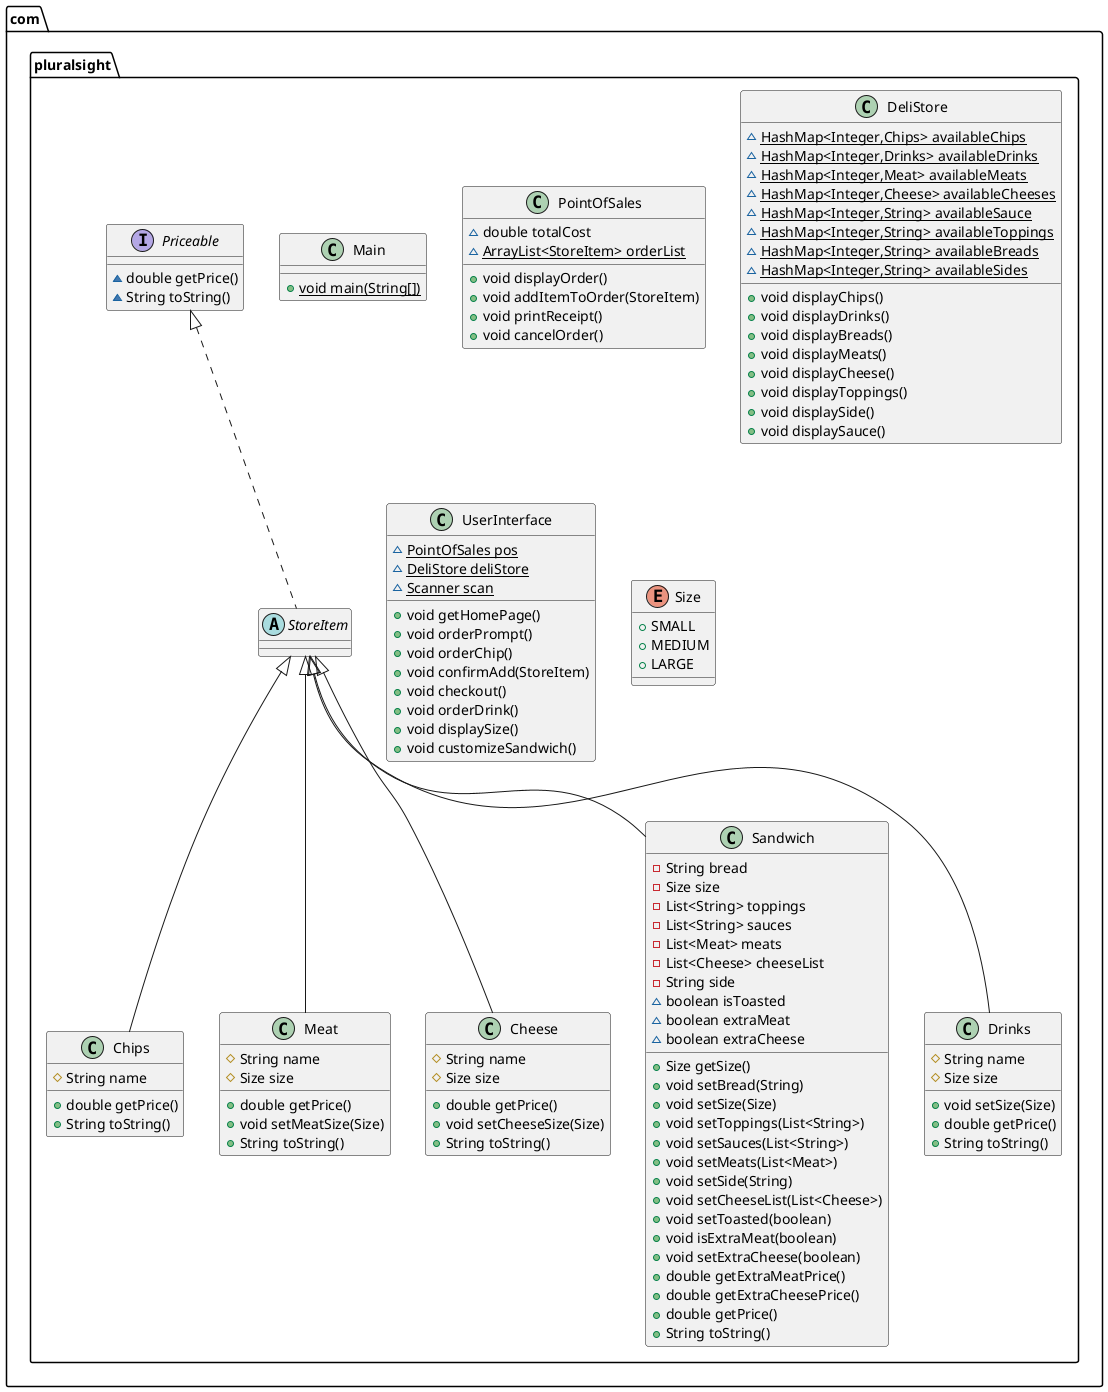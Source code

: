 @startuml
class com.pluralsight.Main {
+ {static} void main(String[])
}

interface com.pluralsight.Priceable {
~ double getPrice()
~ String toString()
}

class com.pluralsight.Chips {
# String name
+ double getPrice()
+ String toString()
}


class com.pluralsight.Meat {
# String name
# Size size
+ double getPrice()
+ void setMeatSize(Size)
+ String toString()
}


abstract class com.pluralsight.StoreItem {
}
class com.pluralsight.PointOfSales {
~ double totalCost
~ {static} ArrayList<StoreItem> orderList
+ void displayOrder()
+ void addItemToOrder(StoreItem)
+ void printReceipt()
+ void cancelOrder()
}


class com.pluralsight.DeliStore {
~ {static} HashMap<Integer,Chips> availableChips
~ {static} HashMap<Integer,Drinks> availableDrinks
~ {static} HashMap<Integer,Meat> availableMeats
~ {static} HashMap<Integer,Cheese> availableCheeses
~ {static} HashMap<Integer,String> availableSauce
~ {static} HashMap<Integer,String> availableToppings
~ {static} HashMap<Integer,String> availableBreads
~ {static} HashMap<Integer,String> availableSides
+ void displayChips()
+ void displayDrinks()
+ void displayBreads()
+ void displayMeats()
+ void displayCheese()
+ void displayToppings()
+ void displaySide()
+ void displaySauce()
}


class com.pluralsight.Cheese {
# String name
# Size size
+ double getPrice()
+ void setCheeseSize(Size)
+ String toString()
}


class com.pluralsight.UserInterface {
~ {static} PointOfSales pos
~ {static} DeliStore deliStore
~ {static} Scanner scan
+ void getHomePage()
+ void orderPrompt()
+ void orderChip()
+ void confirmAdd(StoreItem)
+ void checkout()
+ void orderDrink()
+ void displaySize()
+ void customizeSandwich()
}


enum com.pluralsight.Size {
+  SMALL
+  MEDIUM
+  LARGE
}

class com.pluralsight.Sandwich {
- String bread
- Size size
- List<String> toppings
- List<String> sauces
- List<Meat> meats
- List<Cheese> cheeseList
- String side
~ boolean isToasted
~ boolean extraMeat
~ boolean extraCheese
+ Size getSize()
+ void setBread(String)
+ void setSize(Size)
+ void setToppings(List<String>)
+ void setSauces(List<String>)
+ void setMeats(List<Meat>)
+ void setSide(String)
+ void setCheeseList(List<Cheese>)
+ void setToasted(boolean)
+ void isExtraMeat(boolean)
+ void setExtraCheese(boolean)
+ double getExtraMeatPrice()
+ double getExtraCheesePrice()
+ double getPrice()
+ String toString()
}


class com.pluralsight.Drinks {
# String name
# Size size
+ void setSize(Size)
+ double getPrice()
+ String toString()
}




com.pluralsight.StoreItem <|-- com.pluralsight.Chips
com.pluralsight.StoreItem <|-- com.pluralsight.Meat
com.pluralsight.Priceable <|.. com.pluralsight.StoreItem
com.pluralsight.StoreItem <|-- com.pluralsight.Cheese
com.pluralsight.StoreItem <|-- com.pluralsight.Sandwich
com.pluralsight.StoreItem <|-- com.pluralsight.Drinks
@enduml